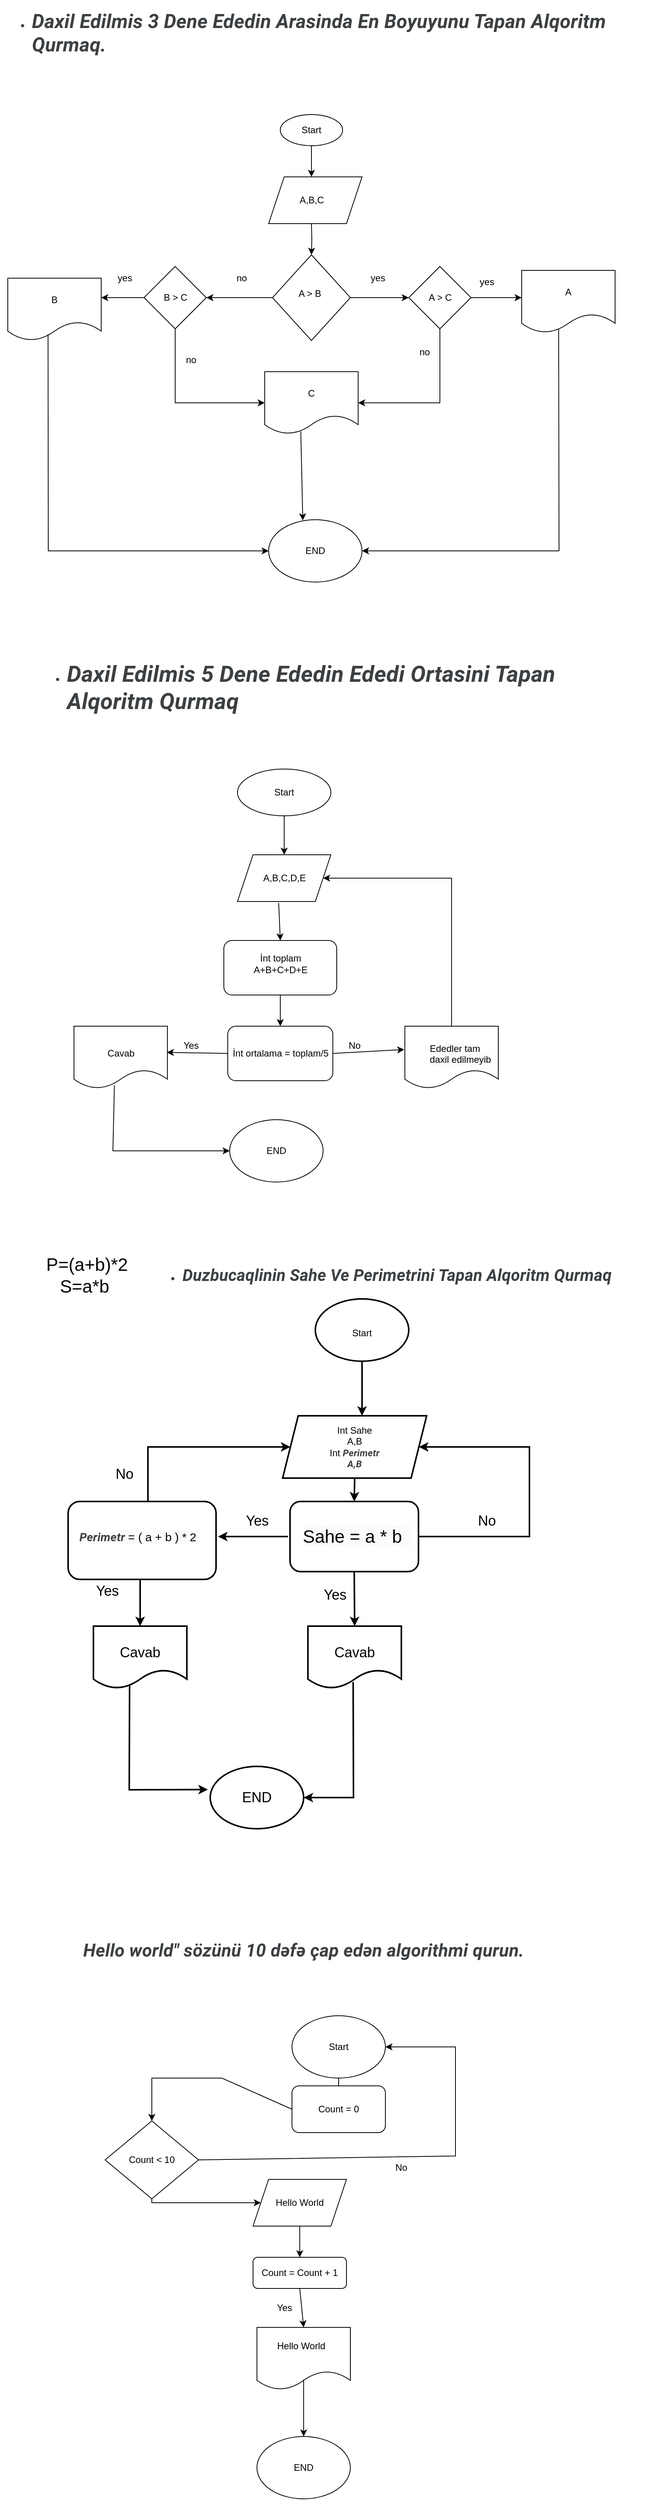 <mxfile version="20.7.4" type="github"><diagram id="OLOcDtIZ3_3F2G8NlpbZ" name="Page-1"><mxGraphModel dx="3780" dy="2085" grid="1" gridSize="10" guides="1" tooltips="1" connect="1" arrows="1" fold="1" page="1" pageScale="1" pageWidth="850" pageHeight="1100" math="0" shadow="0"><root><mxCell id="0"/><mxCell id="1" parent="0"/><mxCell id="oEi9JBU859O6_NjUz9iS-94" value="" style="rounded=1;whiteSpace=wrap;html=1;fontSize=12;strokeWidth=2;strokeOpacity=100;" vertex="1" parent="1"><mxGeometry x="87.5" y="1930" width="190" height="100" as="geometry"/></mxCell><mxCell id="oEi9JBU859O6_NjUz9iS-42" value="" style="shape=parallelogram;perimeter=parallelogramPerimeter;whiteSpace=wrap;html=1;fixedSize=1;" vertex="1" parent="1"><mxGeometry x="345" y="230" width="120" height="60" as="geometry"/></mxCell><mxCell id="oEi9JBU859O6_NjUz9iS-22" value="" style="rhombus;whiteSpace=wrap;html=1;" vertex="1" parent="1"><mxGeometry x="350" y="330" width="100" height="110" as="geometry"/></mxCell><mxCell id="oEi9JBU859O6_NjUz9iS-1" value="Start" style="ellipse;whiteSpace=wrap;html=1;" vertex="1" parent="1"><mxGeometry x="360" y="150" width="80" height="40" as="geometry"/></mxCell><mxCell id="oEi9JBU859O6_NjUz9iS-2" value="" style="endArrow=classic;html=1;rounded=0;exitX=0.5;exitY=1;exitDx=0;exitDy=0;" edge="1" parent="1" source="oEi9JBU859O6_NjUz9iS-1"><mxGeometry width="50" height="50" relative="1" as="geometry"><mxPoint x="400" y="260" as="sourcePoint"/><mxPoint x="400" y="230" as="targetPoint"/></mxGeometry></mxCell><mxCell id="oEi9JBU859O6_NjUz9iS-10" value="" style="edgeStyle=orthogonalEdgeStyle;rounded=0;orthogonalLoop=1;jettySize=auto;html=1;" edge="1" parent="1"><mxGeometry relative="1" as="geometry"><mxPoint x="400" y="290.0" as="sourcePoint"/><mxPoint x="400" y="330" as="targetPoint"/></mxGeometry></mxCell><mxCell id="oEi9JBU859O6_NjUz9iS-4" value="A,B,C" style="text;html=1;strokeColor=none;fillColor=none;align=center;verticalAlign=middle;whiteSpace=wrap;rounded=0;" vertex="1" parent="1"><mxGeometry x="367.5" y="246.25" width="65" height="27.5" as="geometry"/></mxCell><mxCell id="oEi9JBU859O6_NjUz9iS-11" value="A &amp;gt; B" style="text;html=1;strokeColor=none;fillColor=none;align=center;verticalAlign=middle;whiteSpace=wrap;rounded=0;" vertex="1" parent="1"><mxGeometry x="368" y="365" width="60" height="30" as="geometry"/></mxCell><mxCell id="oEi9JBU859O6_NjUz9iS-13" value="" style="endArrow=classic;html=1;rounded=0;exitX=0;exitY=0.5;exitDx=0;exitDy=0;entryX=1;entryY=0.5;entryDx=0;entryDy=0;" edge="1" parent="1" source="oEi9JBU859O6_NjUz9iS-22" target="oEi9JBU859O6_NjUz9iS-18"><mxGeometry width="50" height="50" relative="1" as="geometry"><mxPoint x="330" y="380" as="sourcePoint"/><mxPoint x="250" y="380" as="targetPoint"/></mxGeometry></mxCell><mxCell id="oEi9JBU859O6_NjUz9iS-14" value="" style="endArrow=classic;html=1;rounded=0;exitX=1;exitY=0.5;exitDx=0;exitDy=0;entryX=0;entryY=0.5;entryDx=0;entryDy=0;" edge="1" parent="1" source="oEi9JBU859O6_NjUz9iS-22" target="oEi9JBU859O6_NjUz9iS-21"><mxGeometry width="50" height="50" relative="1" as="geometry"><mxPoint x="470" y="380" as="sourcePoint"/><mxPoint x="530" y="380" as="targetPoint"/></mxGeometry></mxCell><mxCell id="oEi9JBU859O6_NjUz9iS-15" value="yes" style="text;html=1;align=center;verticalAlign=middle;resizable=0;points=[];autosize=1;strokeColor=none;fillColor=none;" vertex="1" parent="1"><mxGeometry x="465" y="345" width="40" height="30" as="geometry"/></mxCell><mxCell id="oEi9JBU859O6_NjUz9iS-16" value="no" style="text;html=1;align=center;verticalAlign=middle;resizable=0;points=[];autosize=1;strokeColor=none;fillColor=none;" vertex="1" parent="1"><mxGeometry x="290" y="345" width="40" height="30" as="geometry"/></mxCell><mxCell id="oEi9JBU859O6_NjUz9iS-18" value="" style="rhombus;whiteSpace=wrap;html=1;" vertex="1" parent="1"><mxGeometry x="185" y="345" width="80" height="80" as="geometry"/></mxCell><mxCell id="oEi9JBU859O6_NjUz9iS-25" value="B &amp;gt; C" style="text;html=1;align=center;verticalAlign=middle;resizable=0;points=[];autosize=1;strokeColor=none;fillColor=none;" vertex="1" parent="1"><mxGeometry x="200" y="370" width="50" height="30" as="geometry"/></mxCell><mxCell id="oEi9JBU859O6_NjUz9iS-31" value="" style="edgeStyle=orthogonalEdgeStyle;rounded=0;orthogonalLoop=1;jettySize=auto;html=1;exitX=1;exitY=0.5;exitDx=0;exitDy=0;" edge="1" parent="1" source="oEi9JBU859O6_NjUz9iS-21"><mxGeometry relative="1" as="geometry"><mxPoint x="670" y="385" as="targetPoint"/></mxGeometry></mxCell><mxCell id="oEi9JBU859O6_NjUz9iS-21" value="" style="rhombus;whiteSpace=wrap;html=1;" vertex="1" parent="1"><mxGeometry x="525" y="345" width="80" height="80" as="geometry"/></mxCell><mxCell id="oEi9JBU859O6_NjUz9iS-19" value="A &amp;gt; C" style="text;html=1;align=center;verticalAlign=middle;resizable=0;points=[];autosize=1;strokeColor=none;fillColor=none;" vertex="1" parent="1"><mxGeometry x="540" y="370" width="50" height="30" as="geometry"/></mxCell><mxCell id="oEi9JBU859O6_NjUz9iS-26" value="" style="endArrow=classic;html=1;rounded=0;exitX=0;exitY=0.5;exitDx=0;exitDy=0;" edge="1" parent="1" source="oEi9JBU859O6_NjUz9iS-18"><mxGeometry width="50" height="50" relative="1" as="geometry"><mxPoint x="210" y="510" as="sourcePoint"/><mxPoint x="130" y="385" as="targetPoint"/></mxGeometry></mxCell><mxCell id="oEi9JBU859O6_NjUz9iS-27" value="B" style="shape=document;whiteSpace=wrap;html=1;boundedLbl=1;" vertex="1" parent="1"><mxGeometry x="10" y="360" width="120" height="80" as="geometry"/></mxCell><mxCell id="oEi9JBU859O6_NjUz9iS-29" value="yes" style="text;html=1;align=center;verticalAlign=middle;resizable=0;points=[];autosize=1;strokeColor=none;fillColor=none;" vertex="1" parent="1"><mxGeometry x="140" y="345" width="40" height="30" as="geometry"/></mxCell><mxCell id="oEi9JBU859O6_NjUz9iS-30" value="A" style="shape=document;whiteSpace=wrap;html=1;boundedLbl=1;" vertex="1" parent="1"><mxGeometry x="670" y="350" width="120" height="80" as="geometry"/></mxCell><mxCell id="oEi9JBU859O6_NjUz9iS-32" value="" style="endArrow=classic;html=1;rounded=0;exitX=0.5;exitY=1;exitDx=0;exitDy=0;entryX=1;entryY=0.5;entryDx=0;entryDy=0;" edge="1" parent="1" source="oEi9JBU859O6_NjUz9iS-21" target="oEi9JBU859O6_NjUz9iS-36"><mxGeometry width="50" height="50" relative="1" as="geometry"><mxPoint x="580" y="530" as="sourcePoint"/><mxPoint x="565" y="490" as="targetPoint"/><Array as="points"><mxPoint x="565" y="520"/></Array></mxGeometry></mxCell><mxCell id="oEi9JBU859O6_NjUz9iS-33" value="" style="endArrow=classic;html=1;rounded=0;exitX=0.5;exitY=1;exitDx=0;exitDy=0;entryX=0;entryY=0.5;entryDx=0;entryDy=0;" edge="1" parent="1" source="oEi9JBU859O6_NjUz9iS-18" target="oEi9JBU859O6_NjUz9iS-36"><mxGeometry width="50" height="50" relative="1" as="geometry"><mxPoint x="330" y="500" as="sourcePoint"/><mxPoint x="225" y="500" as="targetPoint"/><Array as="points"><mxPoint x="225" y="520"/></Array></mxGeometry></mxCell><mxCell id="oEi9JBU859O6_NjUz9iS-34" value="no" style="text;html=1;align=center;verticalAlign=middle;resizable=0;points=[];autosize=1;strokeColor=none;fillColor=none;" vertex="1" parent="1"><mxGeometry x="225" y="450" width="40" height="30" as="geometry"/></mxCell><mxCell id="oEi9JBU859O6_NjUz9iS-35" value="no" style="text;html=1;align=center;verticalAlign=middle;resizable=0;points=[];autosize=1;strokeColor=none;fillColor=none;" vertex="1" parent="1"><mxGeometry x="525" y="440" width="40" height="30" as="geometry"/></mxCell><mxCell id="oEi9JBU859O6_NjUz9iS-36" value="C" style="shape=document;whiteSpace=wrap;html=1;boundedLbl=1;" vertex="1" parent="1"><mxGeometry x="340" y="480" width="120" height="80" as="geometry"/></mxCell><mxCell id="oEi9JBU859O6_NjUz9iS-37" value="" style="endArrow=classic;html=1;rounded=0;exitX=0.396;exitY=0.943;exitDx=0;exitDy=0;exitPerimeter=0;entryX=1;entryY=0.5;entryDx=0;entryDy=0;" edge="1" parent="1" source="oEi9JBU859O6_NjUz9iS-30" target="oEi9JBU859O6_NjUz9iS-41"><mxGeometry width="50" height="50" relative="1" as="geometry"><mxPoint x="605" y="540" as="sourcePoint"/><mxPoint x="560" y="700" as="targetPoint"/><Array as="points"><mxPoint x="718" y="710"/></Array></mxGeometry></mxCell><mxCell id="oEi9JBU859O6_NjUz9iS-38" value="" style="endArrow=classic;html=1;rounded=0;exitX=0.431;exitY=0.899;exitDx=0;exitDy=0;exitPerimeter=0;entryX=0;entryY=0.5;entryDx=0;entryDy=0;" edge="1" parent="1" source="oEi9JBU859O6_NjUz9iS-27" target="oEi9JBU859O6_NjUz9iS-41"><mxGeometry width="50" height="50" relative="1" as="geometry"><mxPoint x="110" y="560" as="sourcePoint"/><mxPoint x="230" y="690" as="targetPoint"/><Array as="points"><mxPoint x="62" y="710"/></Array></mxGeometry></mxCell><mxCell id="oEi9JBU859O6_NjUz9iS-39" value="" style="endArrow=classic;html=1;rounded=0;exitX=0.386;exitY=0.958;exitDx=0;exitDy=0;exitPerimeter=0;entryX=0.366;entryY=0.011;entryDx=0;entryDy=0;entryPerimeter=0;" edge="1" parent="1" source="oEi9JBU859O6_NjUz9iS-36" target="oEi9JBU859O6_NjUz9iS-41"><mxGeometry width="50" height="50" relative="1" as="geometry"><mxPoint x="400" y="540" as="sourcePoint"/><mxPoint x="410" y="640" as="targetPoint"/></mxGeometry></mxCell><mxCell id="oEi9JBU859O6_NjUz9iS-41" value="END" style="ellipse;whiteSpace=wrap;html=1;" vertex="1" parent="1"><mxGeometry x="345" y="670" width="120" height="80" as="geometry"/></mxCell><mxCell id="oEi9JBU859O6_NjUz9iS-43" value="yes" style="text;html=1;align=center;verticalAlign=middle;resizable=0;points=[];autosize=1;strokeColor=none;fillColor=none;" vertex="1" parent="1"><mxGeometry x="605" y="350" width="40" height="30" as="geometry"/></mxCell><mxCell id="oEi9JBU859O6_NjUz9iS-44" value="&lt;ul style=&quot;-webkit-tap-highlight-color: transparent; list-style-position: initial; list-style-image: initial; margin: 1em 0px; padding: 0px 0px 0px 40px; color: rgb(60, 64, 67); font-family: Roboto, Arial, sans-serif; letter-spacing: 0.2px; text-align: start;&quot;&gt;&lt;li style=&quot;-webkit-tap-highlight-color: transparent;&quot;&gt;&lt;b style=&quot;-webkit-tap-highlight-color: transparent;&quot;&gt;&lt;i style=&quot;-webkit-tap-highlight-color: transparent;&quot;&gt;&lt;font style=&quot;font-size: 25px;&quot;&gt;Daxil Edilmis 3 Dene Ededin Arasinda En Boyuyunu Tapan Alqoritm Qurmaq.&lt;/font&gt;&lt;/i&gt;&lt;/b&gt;&lt;/li&gt;&lt;/ul&gt;" style="text;html=1;strokeColor=none;fillColor=none;align=center;verticalAlign=middle;whiteSpace=wrap;rounded=0;" vertex="1" parent="1"><mxGeometry y="30" width="830" height="30" as="geometry"/></mxCell><mxCell id="oEi9JBU859O6_NjUz9iS-45" value="" style="rounded=1;whiteSpace=wrap;html=1;" vertex="1" parent="1"><mxGeometry x="287.5" y="1210" width="145" height="70" as="geometry"/></mxCell><mxCell id="oEi9JBU859O6_NjUz9iS-46" value="" style="shape=document;whiteSpace=wrap;html=1;boundedLbl=1;" vertex="1" parent="1"><mxGeometry x="520" y="1320" width="120" height="80" as="geometry"/></mxCell><mxCell id="oEi9JBU859O6_NjUz9iS-47" value="Start" style="ellipse;whiteSpace=wrap;html=1;" vertex="1" parent="1"><mxGeometry x="305" y="990" width="120" height="60" as="geometry"/></mxCell><mxCell id="oEi9JBU859O6_NjUz9iS-48" value="" style="endArrow=classic;html=1;rounded=0;exitX=0.5;exitY=1;exitDx=0;exitDy=0;entryX=0.5;entryY=0;entryDx=0;entryDy=0;" edge="1" parent="1" source="oEi9JBU859O6_NjUz9iS-47" target="oEi9JBU859O6_NjUz9iS-49"><mxGeometry width="50" height="50" relative="1" as="geometry"><mxPoint x="375" y="1140" as="sourcePoint"/><mxPoint x="365" y="1100" as="targetPoint"/></mxGeometry></mxCell><mxCell id="oEi9JBU859O6_NjUz9iS-49" value="" style="shape=parallelogram;perimeter=parallelogramPerimeter;whiteSpace=wrap;html=1;fixedSize=1;" vertex="1" parent="1"><mxGeometry x="305" y="1100" width="120" height="60" as="geometry"/></mxCell><mxCell id="oEi9JBU859O6_NjUz9iS-50" value="A,B,C,D,E" style="text;html=1;align=center;verticalAlign=middle;resizable=0;points=[];autosize=1;strokeColor=none;fillColor=none;" vertex="1" parent="1"><mxGeometry x="325" y="1115" width="80" height="30" as="geometry"/></mxCell><mxCell id="oEi9JBU859O6_NjUz9iS-51" value="" style="endArrow=classic;html=1;rounded=0;exitX=0.441;exitY=1.03;exitDx=0;exitDy=0;exitPerimeter=0;entryX=0.5;entryY=0;entryDx=0;entryDy=0;" edge="1" parent="1" source="oEi9JBU859O6_NjUz9iS-49" target="oEi9JBU859O6_NjUz9iS-45"><mxGeometry width="50" height="50" relative="1" as="geometry"><mxPoint x="325" y="1290" as="sourcePoint"/><mxPoint x="360" y="1210" as="targetPoint"/></mxGeometry></mxCell><mxCell id="oEi9JBU859O6_NjUz9iS-52" value="" style="edgeStyle=orthogonalEdgeStyle;rounded=0;orthogonalLoop=1;jettySize=auto;html=1;exitX=0.5;exitY=1;exitDx=0;exitDy=0;" edge="1" parent="1" source="oEi9JBU859O6_NjUz9iS-45" target="oEi9JBU859O6_NjUz9iS-64"><mxGeometry relative="1" as="geometry"><mxPoint x="360" y="1280" as="sourcePoint"/></mxGeometry></mxCell><mxCell id="oEi9JBU859O6_NjUz9iS-53" value="İnt toplam&lt;br&gt;A+B+C+D+E" style="text;html=1;align=center;verticalAlign=middle;resizable=0;points=[];autosize=1;strokeColor=none;fillColor=none;" vertex="1" parent="1"><mxGeometry x="315" y="1220" width="90" height="40" as="geometry"/></mxCell><mxCell id="oEi9JBU859O6_NjUz9iS-54" value="" style="endArrow=classic;html=1;rounded=0;entryX=-0.006;entryY=0.375;entryDx=0;entryDy=0;entryPerimeter=0;exitX=1;exitY=0.5;exitDx=0;exitDy=0;" edge="1" parent="1" source="oEi9JBU859O6_NjUz9iS-64" target="oEi9JBU859O6_NjUz9iS-46"><mxGeometry width="50" height="50" relative="1" as="geometry"><mxPoint x="435" y="1420" as="sourcePoint"/><mxPoint x="495" y="1250" as="targetPoint"/></mxGeometry></mxCell><mxCell id="oEi9JBU859O6_NjUz9iS-55" value="" style="endArrow=classic;html=1;rounded=0;exitX=0;exitY=0.5;exitDx=0;exitDy=0;entryX=0.994;entryY=0.42;entryDx=0;entryDy=0;entryPerimeter=0;" edge="1" parent="1" source="oEi9JBU859O6_NjUz9iS-64" target="oEi9JBU859O6_NjUz9iS-58"><mxGeometry width="50" height="50" relative="1" as="geometry"><mxPoint x="280" y="1600" as="sourcePoint"/><mxPoint x="225" y="1250" as="targetPoint"/></mxGeometry></mxCell><mxCell id="oEi9JBU859O6_NjUz9iS-56" value="Yes" style="text;html=1;align=center;verticalAlign=middle;resizable=0;points=[];autosize=1;strokeColor=none;fillColor=none;" vertex="1" parent="1"><mxGeometry x="225" y="1330" width="40" height="30" as="geometry"/></mxCell><mxCell id="oEi9JBU859O6_NjUz9iS-57" value="No" style="text;html=1;align=center;verticalAlign=middle;resizable=0;points=[];autosize=1;strokeColor=none;fillColor=none;" vertex="1" parent="1"><mxGeometry x="435" y="1330" width="40" height="30" as="geometry"/></mxCell><mxCell id="oEi9JBU859O6_NjUz9iS-58" value="" style="shape=document;whiteSpace=wrap;html=1;boundedLbl=1;" vertex="1" parent="1"><mxGeometry x="95" y="1320" width="120" height="80" as="geometry"/></mxCell><mxCell id="oEi9JBU859O6_NjUz9iS-59" value="Cavab" style="text;html=1;align=center;verticalAlign=middle;resizable=0;points=[];autosize=1;strokeColor=none;fillColor=none;" vertex="1" parent="1"><mxGeometry x="125" y="1340" width="60" height="30" as="geometry"/></mxCell><mxCell id="oEi9JBU859O6_NjUz9iS-60" value="" style="endArrow=classic;html=1;rounded=0;exitX=0.5;exitY=0;exitDx=0;exitDy=0;entryX=1;entryY=0.5;entryDx=0;entryDy=0;" edge="1" parent="1" source="oEi9JBU859O6_NjUz9iS-46" target="oEi9JBU859O6_NjUz9iS-49"><mxGeometry width="50" height="50" relative="1" as="geometry"><mxPoint x="555" y="1220" as="sourcePoint"/><mxPoint x="585" y="1160" as="targetPoint"/><Array as="points"><mxPoint x="580" y="1130"/></Array></mxGeometry></mxCell><mxCell id="oEi9JBU859O6_NjUz9iS-61" value="&lt;span style=&quot;color: rgb(0, 0, 0); font-family: Helvetica; font-size: 12px; font-style: normal; font-variant-ligatures: normal; font-variant-caps: normal; font-weight: 400; letter-spacing: normal; orphans: 2; text-align: center; text-indent: 0px; text-transform: none; widows: 2; word-spacing: 0px; -webkit-text-stroke-width: 0px; background-color: rgb(251, 251, 251); text-decoration-thickness: initial; text-decoration-style: initial; text-decoration-color: initial; float: none; display: inline !important;&quot;&gt;Ededler tam daxil edilmeyib&lt;/span&gt;" style="text;whiteSpace=wrap;html=1;" vertex="1" parent="1"><mxGeometry x="550" y="1335" width="90" height="40" as="geometry"/></mxCell><mxCell id="oEi9JBU859O6_NjUz9iS-62" value="" style="endArrow=classic;html=1;rounded=0;exitX=0.433;exitY=0.949;exitDx=0;exitDy=0;exitPerimeter=0;entryX=0;entryY=0.5;entryDx=0;entryDy=0;" edge="1" parent="1" source="oEi9JBU859O6_NjUz9iS-58" target="oEi9JBU859O6_NjUz9iS-63"><mxGeometry width="50" height="50" relative="1" as="geometry"><mxPoint x="165" y="1380" as="sourcePoint"/><mxPoint x="157" y="1360" as="targetPoint"/><Array as="points"><mxPoint x="145" y="1480"/></Array></mxGeometry></mxCell><mxCell id="oEi9JBU859O6_NjUz9iS-63" value="END" style="ellipse;whiteSpace=wrap;html=1;" vertex="1" parent="1"><mxGeometry x="295" y="1440" width="120" height="80" as="geometry"/></mxCell><mxCell id="oEi9JBU859O6_NjUz9iS-64" value="" style="rounded=1;whiteSpace=wrap;html=1;" vertex="1" parent="1"><mxGeometry x="292.5" y="1320" width="135" height="70" as="geometry"/></mxCell><mxCell id="oEi9JBU859O6_NjUz9iS-65" value="İnt ortalama = toplam/5" style="text;html=1;align=center;verticalAlign=middle;resizable=0;points=[];autosize=1;strokeColor=none;fillColor=none;" vertex="1" parent="1"><mxGeometry x="285" y="1340" width="150" height="30" as="geometry"/></mxCell><mxCell id="oEi9JBU859O6_NjUz9iS-66" value="&lt;ul style=&quot;-webkit-tap-highlight-color: transparent; list-style-position: initial; list-style-image: initial; margin: 1em 0px; padding: 0px 0px 0px 40px; color: rgb(60, 64, 67); font-family: Roboto, Arial, sans-serif; letter-spacing: 0.2px; text-align: start;&quot;&gt;&lt;li style=&quot;-webkit-tap-highlight-color: transparent;&quot;&gt;&lt;b style=&quot;-webkit-tap-highlight-color: transparent;&quot;&gt;&lt;i style=&quot;-webkit-tap-highlight-color: transparent;&quot;&gt;&lt;font style=&quot;font-size: 29px;&quot;&gt;Daxil Edilmis 5 Dene Ededin Ededi Ortasini Tapan Alqoritm Qurmaq&lt;/font&gt;&lt;/i&gt;&lt;/b&gt;&lt;/li&gt;&lt;/ul&gt;" style="text;html=1;strokeColor=none;fillColor=none;align=center;verticalAlign=middle;whiteSpace=wrap;rounded=0;" vertex="1" parent="1"><mxGeometry x="45" y="870" width="710" height="30" as="geometry"/></mxCell><mxCell id="oEi9JBU859O6_NjUz9iS-68" value="" style="rounded=1;whiteSpace=wrap;html=1;fontSize=12;strokeWidth=2;strokeOpacity=100;" vertex="1" parent="1"><mxGeometry x="372.5" y="1930" width="165" height="90" as="geometry"/></mxCell><mxCell id="oEi9JBU859O6_NjUz9iS-69" value="&lt;div style=&quot;font-size: 23px;&quot;&gt;&lt;font style=&quot;font-size: 23px;&quot;&gt;P=(a+b)*2&amp;nbsp;&lt;/font&gt;&lt;/div&gt;&lt;div style=&quot;font-size: 23px;&quot;&gt;&lt;font style=&quot;font-size: 23px;&quot;&gt;S=a*b&amp;nbsp;&amp;nbsp;&lt;/font&gt;&lt;/div&gt;" style="text;html=1;strokeColor=none;fillColor=none;align=center;verticalAlign=middle;whiteSpace=wrap;rounded=0;strokeWidth=2;strokeOpacity=100;" vertex="1" parent="1"><mxGeometry x="50" y="1610" width="130" height="60" as="geometry"/></mxCell><mxCell id="oEi9JBU859O6_NjUz9iS-70" value="&lt;div style=&quot;&quot;&gt;&lt;ul style=&quot;-webkit-tap-highlight-color: transparent; list-style-position: initial; list-style-image: initial; margin: 1em 0px; padding: 0px 0px 0px 40px; color: rgb(60, 64, 67); font-family: Roboto, Arial, sans-serif; letter-spacing: 0.2px; text-align: start;&quot;&gt;&lt;li style=&quot;-webkit-tap-highlight-color: transparent;&quot;&gt;&lt;b style=&quot;-webkit-tap-highlight-color: transparent;&quot;&gt;&lt;i style=&quot;-webkit-tap-highlight-color: transparent;&quot;&gt;&lt;font style=&quot;font-size: 21px;&quot;&gt;Duzbucaqlinin Sahe Ve Perimetrini Tapan Alqoritm Qurmaq&lt;/font&gt;&lt;/i&gt;&lt;/b&gt;&lt;/li&gt;&lt;/ul&gt;&lt;/div&gt;" style="text;html=1;strokeColor=none;fillColor=none;align=center;verticalAlign=middle;whiteSpace=wrap;rounded=0;strokeWidth=2;strokeOpacity=100;" vertex="1" parent="1"><mxGeometry x="180" y="1610" width="620" height="60" as="geometry"/></mxCell><mxCell id="oEi9JBU859O6_NjUz9iS-71" value="&lt;font style=&quot;font-size: 12px;&quot;&gt;Start&lt;/font&gt;" style="ellipse;whiteSpace=wrap;html=1;fontSize=21;strokeWidth=2;strokeOpacity=100;" vertex="1" parent="1"><mxGeometry x="405" y="1670" width="120" height="80" as="geometry"/></mxCell><mxCell id="oEi9JBU859O6_NjUz9iS-72" value="" style="endArrow=classic;html=1;rounded=0;fontSize=21;exitX=0.5;exitY=1;exitDx=0;exitDy=0;strokeWidth=2;strokeOpacity=100;" edge="1" parent="1" source="oEi9JBU859O6_NjUz9iS-71"><mxGeometry width="50" height="50" relative="1" as="geometry"><mxPoint x="470" y="1830" as="sourcePoint"/><mxPoint x="465" y="1820" as="targetPoint"/></mxGeometry></mxCell><mxCell id="oEi9JBU859O6_NjUz9iS-73" value="Int Sahe&lt;br&gt;A,B&lt;br&gt;Int&amp;nbsp;&lt;b style=&quot;border-color: var(--border-color); color: rgb(60, 64, 67); font-family: Roboto, Arial, sans-serif; letter-spacing: 0.2px; text-align: left; -webkit-tap-highlight-color: transparent;&quot;&gt;&lt;i style=&quot;border-color: var(--border-color); -webkit-tap-highlight-color: transparent;&quot;&gt;&lt;font style=&quot;border-color: var(--border-color); font-size: 12px;&quot;&gt;Perimetr&lt;br&gt;A,B&lt;br&gt;&lt;/font&gt;&lt;/i&gt;&lt;/b&gt;" style="shape=parallelogram;perimeter=parallelogramPerimeter;whiteSpace=wrap;html=1;fixedSize=1;fontSize=12;strokeWidth=2;strokeOpacity=100;" vertex="1" parent="1"><mxGeometry x="363" y="1820" width="185" height="80" as="geometry"/></mxCell><mxCell id="oEi9JBU859O6_NjUz9iS-74" value="" style="endArrow=classic;html=1;rounded=0;fontSize=12;exitX=0.5;exitY=1;exitDx=0;exitDy=0;entryX=0.5;entryY=0;entryDx=0;entryDy=0;exitPerimeter=0;strokeWidth=2;strokeOpacity=100;" edge="1" parent="1" source="oEi9JBU859O6_NjUz9iS-73"><mxGeometry width="50" height="50" relative="1" as="geometry"><mxPoint x="360" y="1920" as="sourcePoint"/><mxPoint x="455.0" y="1930" as="targetPoint"/></mxGeometry></mxCell><mxCell id="oEi9JBU859O6_NjUz9iS-75" value="" style="endArrow=classic;html=1;rounded=0;fontSize=12;entryX=1;entryY=0.5;entryDx=0;entryDy=0;strokeWidth=2;strokeOpacity=100;" edge="1" parent="1"><mxGeometry width="50" height="50" relative="1" as="geometry"><mxPoint x="370" y="1975" as="sourcePoint"/><mxPoint x="280" y="1975" as="targetPoint"/></mxGeometry></mxCell><mxCell id="oEi9JBU859O6_NjUz9iS-76" value="" style="endArrow=classic;html=1;rounded=0;fontSize=12;exitX=1;exitY=0.5;exitDx=0;exitDy=0;entryX=1;entryY=0.5;entryDx=0;entryDy=0;strokeWidth=2;strokeOpacity=100;" edge="1" parent="1" source="oEi9JBU859O6_NjUz9iS-68" target="oEi9JBU859O6_NjUz9iS-73"><mxGeometry width="50" height="50" relative="1" as="geometry"><mxPoint x="550" y="2010" as="sourcePoint"/><mxPoint x="580" y="1959" as="targetPoint"/><Array as="points"><mxPoint x="680" y="1975"/><mxPoint x="680" y="1910"/><mxPoint x="680" y="1860"/></Array></mxGeometry></mxCell><mxCell id="oEi9JBU859O6_NjUz9iS-77" value="&lt;font style=&quot;font-size: 18px;&quot;&gt;Yes&lt;/font&gt;" style="text;html=1;align=center;verticalAlign=middle;resizable=0;points=[];autosize=1;strokeColor=none;fillColor=none;fontSize=12;strokeWidth=2;strokeOpacity=100;" vertex="1" parent="1"><mxGeometry x="305" y="1935" width="50" height="40" as="geometry"/></mxCell><mxCell id="oEi9JBU859O6_NjUz9iS-78" value="&lt;font style=&quot;font-size: 18px;&quot;&gt;No&lt;/font&gt;" style="text;html=1;align=center;verticalAlign=middle;resizable=0;points=[];autosize=1;strokeColor=none;fillColor=none;fontSize=12;strokeWidth=2;strokeOpacity=100;" vertex="1" parent="1"><mxGeometry x="600" y="1935" width="50" height="40" as="geometry"/></mxCell><mxCell id="oEi9JBU859O6_NjUz9iS-79" value="&lt;span style=&quot;color: rgb(0, 0, 0); font-family: Helvetica; font-size: 23px; font-style: normal; font-variant-ligatures: normal; font-variant-caps: normal; font-weight: 400; letter-spacing: normal; orphans: 2; text-align: center; text-indent: 0px; text-transform: none; widows: 2; word-spacing: 0px; -webkit-text-stroke-width: 0px; background-color: rgb(251, 251, 251); text-decoration-thickness: initial; text-decoration-style: initial; text-decoration-color: initial; float: none; display: inline !important;&quot;&gt;Sahe = a * b&amp;nbsp;&amp;nbsp;&lt;/span&gt;" style="text;whiteSpace=wrap;html=1;fontSize=12;strokeWidth=2;strokeOpacity=100;" vertex="1" parent="1"><mxGeometry x="386.5" y="1955" width="143.5" height="65" as="geometry"/></mxCell><mxCell id="oEi9JBU859O6_NjUz9iS-80" value="&lt;b style=&quot;border-color: var(--border-color); font-style: normal; font-variant-ligatures: normal; font-variant-caps: normal; orphans: 2; text-indent: 0px; text-transform: none; widows: 2; word-spacing: 0px; -webkit-text-stroke-width: 0px; background-color: rgb(251, 251, 251); text-decoration-thickness: initial; text-decoration-style: initial; text-decoration-color: initial; color: rgb(60, 64, 67); font-family: Roboto, Arial, sans-serif; letter-spacing: 0.2px; text-align: left; -webkit-tap-highlight-color: transparent; font-size: 15px;&quot;&gt;&lt;i style=&quot;border-color: var(--border-color); -webkit-tap-highlight-color: transparent;&quot;&gt;Perimetr&amp;nbsp;&lt;span style=&quot;color: rgb(0, 0, 0); font-family: Helvetica; font-style: normal; font-weight: 400; letter-spacing: normal; text-align: center;&quot;&gt;= ( a + b ) * 2&amp;nbsp;&lt;/span&gt;&lt;br&gt;&lt;/i&gt;&lt;/b&gt;" style="text;whiteSpace=wrap;html=1;fontSize=12;strokeWidth=2;strokeOpacity=100;" vertex="1" parent="1"><mxGeometry x="100" y="1960" width="165" height="30" as="geometry"/></mxCell><mxCell id="oEi9JBU859O6_NjUz9iS-81" value="" style="shape=document;whiteSpace=wrap;html=1;boundedLbl=1;fontSize=18;strokeWidth=2;strokeOpacity=100;" vertex="1" parent="1"><mxGeometry x="120" y="2090" width="120" height="80" as="geometry"/></mxCell><mxCell id="oEi9JBU859O6_NjUz9iS-82" value="" style="shape=document;whiteSpace=wrap;html=1;boundedLbl=1;fontSize=18;strokeWidth=2;strokeOpacity=100;" vertex="1" parent="1"><mxGeometry x="395.5" y="2090" width="120" height="80" as="geometry"/></mxCell><mxCell id="oEi9JBU859O6_NjUz9iS-83" value="" style="endArrow=classic;html=1;rounded=0;fontSize=18;entryX=0.5;entryY=0;entryDx=0;entryDy=0;exitX=0.5;exitY=1;exitDx=0;exitDy=0;strokeWidth=2;strokeOpacity=100;" edge="1" parent="1" source="oEi9JBU859O6_NjUz9iS-68" target="oEi9JBU859O6_NjUz9iS-82"><mxGeometry width="50" height="50" relative="1" as="geometry"><mxPoint x="440" y="2060" as="sourcePoint"/><mxPoint x="560" y="2030" as="targetPoint"/></mxGeometry></mxCell><mxCell id="oEi9JBU859O6_NjUz9iS-84" value="" style="endArrow=classic;html=1;rounded=0;fontSize=18;entryX=0.5;entryY=0;entryDx=0;entryDy=0;strokeWidth=2;strokeOpacity=100;" edge="1" parent="1" target="oEi9JBU859O6_NjUz9iS-81"><mxGeometry width="50" height="50" relative="1" as="geometry"><mxPoint x="180" y="2030" as="sourcePoint"/><mxPoint x="260" y="2050" as="targetPoint"/></mxGeometry></mxCell><mxCell id="oEi9JBU859O6_NjUz9iS-85" value="Cavab" style="text;html=1;strokeColor=none;fillColor=none;align=center;verticalAlign=middle;whiteSpace=wrap;rounded=0;fontSize=18;strokeWidth=2;strokeOpacity=100;" vertex="1" parent="1"><mxGeometry x="150" y="2109" width="60" height="30" as="geometry"/></mxCell><mxCell id="oEi9JBU859O6_NjUz9iS-86" value="&lt;span style=&quot;&quot;&gt;Cavab&lt;/span&gt;" style="text;html=1;align=center;verticalAlign=middle;resizable=0;points=[];autosize=1;strokeColor=none;fillColor=none;fontSize=18;strokeWidth=2;strokeOpacity=100;" vertex="1" parent="1"><mxGeometry x="415" y="2104" width="80" height="40" as="geometry"/></mxCell><mxCell id="oEi9JBU859O6_NjUz9iS-87" value="" style="endArrow=classic;html=1;rounded=0;fontSize=18;exitX=0.387;exitY=0.937;exitDx=0;exitDy=0;exitPerimeter=0;entryX=-0.025;entryY=0.372;entryDx=0;entryDy=0;entryPerimeter=0;strokeWidth=2;strokeOpacity=100;" edge="1" parent="1" source="oEi9JBU859O6_NjUz9iS-81" target="oEi9JBU859O6_NjUz9iS-88"><mxGeometry width="50" height="50" relative="1" as="geometry"><mxPoint x="200" y="2230" as="sourcePoint"/><mxPoint x="250" y="2180" as="targetPoint"/><Array as="points"><mxPoint x="166" y="2300"/></Array></mxGeometry></mxCell><mxCell id="oEi9JBU859O6_NjUz9iS-88" value="END" style="ellipse;whiteSpace=wrap;html=1;fontSize=18;strokeWidth=2;strokeOpacity=100;" vertex="1" parent="1"><mxGeometry x="270" y="2270" width="120" height="80" as="geometry"/></mxCell><mxCell id="oEi9JBU859O6_NjUz9iS-89" value="" style="endArrow=classic;html=1;rounded=0;fontSize=18;exitX=0.484;exitY=0.897;exitDx=0;exitDy=0;exitPerimeter=0;entryX=1;entryY=0.5;entryDx=0;entryDy=0;strokeWidth=2;strokeOpacity=100;" edge="1" parent="1" source="oEi9JBU859O6_NjUz9iS-82" target="oEi9JBU859O6_NjUz9iS-88"><mxGeometry width="50" height="50" relative="1" as="geometry"><mxPoint x="210" y="2240" as="sourcePoint"/><mxPoint x="490" y="2330" as="targetPoint"/><Array as="points"><mxPoint x="454" y="2310"/></Array></mxGeometry></mxCell><mxCell id="oEi9JBU859O6_NjUz9iS-90" value="No" style="text;html=1;strokeColor=none;fillColor=none;align=center;verticalAlign=middle;whiteSpace=wrap;rounded=0;fontSize=18;strokeWidth=2;strokeOpacity=100;" vertex="1" parent="1"><mxGeometry x="130" y="1880" width="60" height="30" as="geometry"/></mxCell><mxCell id="oEi9JBU859O6_NjUz9iS-91" value="Yes&lt;span style=&quot;color: rgba(0, 0, 0, 0); font-family: monospace; font-size: 0px; text-align: start;&quot;&gt;%3CmxGraphModel%3E%3Croot%3E%3CmxCell%20id%3D%220%22%2F%3E%3CmxCell%20id%3D%221%22%20parent%3D%220%22%2F%3E%3CmxCell%20id%3D%222%22%20value%3D%22%22%20style%3D%22endArrow%3Dclassic%3Bhtml%3D1%3Brounded%3D0%3BfontSize%3D18%3B%22%20edge%3D%221%22%20parent%3D%221%22%3E%3CmxGeometry%20width%3D%2250%22%20height%3D%2250%22%20relative%3D%221%22%20as%3D%22geometry%22%3E%3CmxPoint%20x%3D%22170%22%20y%3D%22640%22%20as%3D%22sourcePoint%22%2F%3E%3CmxPoint%20x%3D%22220%22%20y%3D%22590%22%20as%3D%22targetPoint%22%2F%3E%3C%2FmxGeometry%3E%3C%2FmxCell%3E%3C%2Froot%3E%3C%2FmxGraphModel%3E&lt;/span&gt;" style="text;html=1;strokeColor=none;fillColor=none;align=center;verticalAlign=middle;whiteSpace=wrap;rounded=0;fontSize=18;strokeWidth=2;strokeOpacity=100;" vertex="1" parent="1"><mxGeometry x="107.5" y="2030" width="60" height="30" as="geometry"/></mxCell><mxCell id="oEi9JBU859O6_NjUz9iS-92" value="" style="endArrow=classic;html=1;rounded=0;fontSize=18;exitX=0.5;exitY=0;exitDx=0;exitDy=0;entryX=0;entryY=0.5;entryDx=0;entryDy=0;strokeWidth=2;strokeOpacity=100;" edge="1" parent="1" target="oEi9JBU859O6_NjUz9iS-73"><mxGeometry width="50" height="50" relative="1" as="geometry"><mxPoint x="190" y="1930" as="sourcePoint"/><mxPoint x="230" y="1820" as="targetPoint"/><Array as="points"><mxPoint x="190" y="1860"/></Array></mxGeometry></mxCell><mxCell id="oEi9JBU859O6_NjUz9iS-93" value="&lt;font style=&quot;font-size: 18px;&quot;&gt;Yes&lt;/font&gt;" style="text;html=1;align=center;verticalAlign=middle;resizable=0;points=[];autosize=1;strokeColor=none;fillColor=none;fontSize=12;strokeWidth=2;strokeOpacity=100;" vertex="1" parent="1"><mxGeometry x="405" y="2030" width="50" height="40" as="geometry"/></mxCell><mxCell id="oEi9JBU859O6_NjUz9iS-96" value="Start" style="ellipse;whiteSpace=wrap;html=1;" vertex="1" parent="1"><mxGeometry x="375" y="2590" width="120" height="80" as="geometry"/></mxCell><mxCell id="oEi9JBU859O6_NjUz9iS-97" value="" style="endArrow=classic;html=1;rounded=0;" edge="1" parent="1"><mxGeometry width="50" height="50" relative="1" as="geometry"><mxPoint x="435.0" y="2670" as="sourcePoint"/><mxPoint x="435.0" y="2710" as="targetPoint"/></mxGeometry></mxCell><mxCell id="oEi9JBU859O6_NjUz9iS-98" value="Count = 0" style="rounded=1;whiteSpace=wrap;html=1;" vertex="1" parent="1"><mxGeometry x="375" y="2680" width="120" height="60" as="geometry"/></mxCell><mxCell id="oEi9JBU859O6_NjUz9iS-99" value="Hello World" style="shape=parallelogram;perimeter=parallelogramPerimeter;whiteSpace=wrap;html=1;fixedSize=1;" vertex="1" parent="1"><mxGeometry x="325" y="2800" width="120" height="60" as="geometry"/></mxCell><mxCell id="oEi9JBU859O6_NjUz9iS-100" value="" style="endArrow=classic;html=1;rounded=0;exitX=0.5;exitY=1;exitDx=0;exitDy=0;entryX=0.5;entryY=0;entryDx=0;entryDy=0;" edge="1" parent="1" source="oEi9JBU859O6_NjUz9iS-99" target="oEi9JBU859O6_NjUz9iS-101"><mxGeometry width="50" height="50" relative="1" as="geometry"><mxPoint x="435" y="3100" as="sourcePoint"/><mxPoint x="435" y="3070" as="targetPoint"/></mxGeometry></mxCell><mxCell id="oEi9JBU859O6_NjUz9iS-101" value="" style="rounded=1;whiteSpace=wrap;html=1;" vertex="1" parent="1"><mxGeometry x="325" y="2900" width="120" height="40" as="geometry"/></mxCell><mxCell id="oEi9JBU859O6_NjUz9iS-102" value="Count = Count + 1" style="text;html=1;strokeColor=none;fillColor=none;align=center;verticalAlign=middle;whiteSpace=wrap;rounded=0;" vertex="1" parent="1"><mxGeometry x="330" y="2905" width="110" height="30" as="geometry"/></mxCell><mxCell id="oEi9JBU859O6_NjUz9iS-103" value="" style="edgeStyle=orthogonalEdgeStyle;rounded=0;orthogonalLoop=1;jettySize=auto;html=1;exitX=0.5;exitY=1;exitDx=0;exitDy=0;entryX=0;entryY=0.5;entryDx=0;entryDy=0;" edge="1" parent="1" source="oEi9JBU859O6_NjUz9iS-104" target="oEi9JBU859O6_NjUz9iS-99"><mxGeometry relative="1" as="geometry"><mxPoint x="325" y="3130" as="sourcePoint"/><mxPoint x="435" y="2970" as="targetPoint"/><Array as="points"><mxPoint x="255" y="2830"/><mxPoint x="255" y="2830"/></Array></mxGeometry></mxCell><mxCell id="oEi9JBU859O6_NjUz9iS-104" value="" style="rhombus;whiteSpace=wrap;html=1;" vertex="1" parent="1"><mxGeometry x="135" y="2725" width="120" height="100" as="geometry"/></mxCell><mxCell id="oEi9JBU859O6_NjUz9iS-105" value="" style="endArrow=classic;html=1;rounded=0;exitX=0.5;exitY=1;exitDx=0;exitDy=0;entryX=0.5;entryY=0;entryDx=0;entryDy=0;" edge="1" parent="1" source="oEi9JBU859O6_NjUz9iS-101" target="oEi9JBU859O6_NjUz9iS-107"><mxGeometry width="50" height="50" relative="1" as="geometry"><mxPoint x="495" y="3170" as="sourcePoint"/><mxPoint x="395" y="3170" as="targetPoint"/></mxGeometry></mxCell><mxCell id="oEi9JBU859O6_NjUz9iS-106" value="Count &amp;lt; 10" style="text;html=1;strokeColor=none;fillColor=none;align=center;verticalAlign=middle;whiteSpace=wrap;rounded=0;" vertex="1" parent="1"><mxGeometry x="150" y="2760" width="90" height="30" as="geometry"/></mxCell><mxCell id="oEi9JBU859O6_NjUz9iS-107" value="" style="shape=document;whiteSpace=wrap;html=1;boundedLbl=1;" vertex="1" parent="1"><mxGeometry x="330" y="2990" width="120" height="80" as="geometry"/></mxCell><mxCell id="oEi9JBU859O6_NjUz9iS-108" value="&lt;span style=&quot;color: rgb(0, 0, 0); font-family: Helvetica; font-size: 12px; font-style: normal; font-variant-ligatures: normal; font-variant-caps: normal; font-weight: 400; letter-spacing: normal; orphans: 2; text-align: center; text-indent: 0px; text-transform: none; widows: 2; word-spacing: 0px; -webkit-text-stroke-width: 0px; background-color: rgb(251, 251, 251); text-decoration-thickness: initial; text-decoration-style: initial; text-decoration-color: initial; float: none; display: inline !important;&quot;&gt;Hello World&lt;/span&gt;" style="text;whiteSpace=wrap;html=1;" vertex="1" parent="1"><mxGeometry x="353.75" y="3000" width="72.5" height="30" as="geometry"/></mxCell><mxCell id="oEi9JBU859O6_NjUz9iS-109" value="Yes" style="text;html=1;align=center;verticalAlign=middle;resizable=0;points=[];autosize=1;strokeColor=none;fillColor=none;" vertex="1" parent="1"><mxGeometry x="345" y="2950" width="40" height="30" as="geometry"/></mxCell><mxCell id="oEi9JBU859O6_NjUz9iS-110" value="No" style="text;html=1;align=center;verticalAlign=middle;resizable=0;points=[];autosize=1;strokeColor=none;fillColor=none;" vertex="1" parent="1"><mxGeometry x="495" y="2770" width="40" height="30" as="geometry"/></mxCell><mxCell id="oEi9JBU859O6_NjUz9iS-111" value="" style="endArrow=classic;html=1;rounded=0;exitX=0.5;exitY=0.837;exitDx=0;exitDy=0;exitPerimeter=0;entryX=0.5;entryY=0;entryDx=0;entryDy=0;" edge="1" parent="1" source="oEi9JBU859O6_NjUz9iS-107" target="oEi9JBU859O6_NjUz9iS-112"><mxGeometry width="50" height="50" relative="1" as="geometry"><mxPoint x="380" y="3140" as="sourcePoint"/><mxPoint x="390" y="3120" as="targetPoint"/></mxGeometry></mxCell><mxCell id="oEi9JBU859O6_NjUz9iS-112" value="END" style="ellipse;whiteSpace=wrap;html=1;" vertex="1" parent="1"><mxGeometry x="330" y="3130" width="120" height="80" as="geometry"/></mxCell><mxCell id="oEi9JBU859O6_NjUz9iS-113" style="edgeStyle=orthogonalEdgeStyle;rounded=0;orthogonalLoop=1;jettySize=auto;html=1;exitX=0.5;exitY=1;exitDx=0;exitDy=0;" edge="1" parent="1" source="oEi9JBU859O6_NjUz9iS-106" target="oEi9JBU859O6_NjUz9iS-106"><mxGeometry relative="1" as="geometry"/></mxCell><mxCell id="oEi9JBU859O6_NjUz9iS-114" value="" style="endArrow=classic;html=1;rounded=0;exitX=0;exitY=0.5;exitDx=0;exitDy=0;entryX=0.5;entryY=0;entryDx=0;entryDy=0;" edge="1" parent="1" source="oEi9JBU859O6_NjUz9iS-98" target="oEi9JBU859O6_NjUz9iS-104"><mxGeometry width="50" height="50" relative="1" as="geometry"><mxPoint x="235" y="2700" as="sourcePoint"/><mxPoint x="195" y="2680" as="targetPoint"/><Array as="points"><mxPoint x="285" y="2670"/><mxPoint x="195" y="2670"/></Array></mxGeometry></mxCell><mxCell id="oEi9JBU859O6_NjUz9iS-115" value="" style="endArrow=classic;html=1;rounded=0;exitX=1;exitY=0.5;exitDx=0;exitDy=0;entryX=1;entryY=0.5;entryDx=0;entryDy=0;" edge="1" parent="1" source="oEi9JBU859O6_NjUz9iS-104" target="oEi9JBU859O6_NjUz9iS-96"><mxGeometry width="50" height="50" relative="1" as="geometry"><mxPoint x="595" y="2980" as="sourcePoint"/><mxPoint x="645" y="2780" as="targetPoint"/><Array as="points"><mxPoint x="585" y="2770"/><mxPoint x="585" y="2630"/></Array></mxGeometry></mxCell><mxCell id="oEi9JBU859O6_NjUz9iS-116" value="&lt;b style=&quot;-webkit-tap-highlight-color: transparent; color: rgb(60, 64, 67); font-family: Roboto, Arial, sans-serif; letter-spacing: 0.2px; text-align: left;&quot;&gt;&lt;i style=&quot;-webkit-tap-highlight-color: transparent;&quot;&gt;&lt;font style=&quot;font-size: 23px;&quot;&gt;Hello world&quot; sözünü 10 dəfə çap edən algorithmi qurun.&lt;/font&gt;&lt;/i&gt;&lt;/b&gt;" style="text;html=1;strokeColor=none;fillColor=none;align=center;verticalAlign=middle;whiteSpace=wrap;rounded=0;fontSize=25;" vertex="1" parent="1"><mxGeometry x="84" y="2490" width="612" height="30" as="geometry"/></mxCell></root></mxGraphModel></diagram></mxfile>